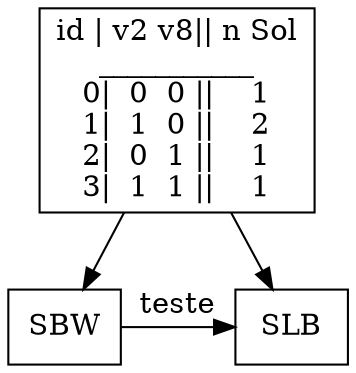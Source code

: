 
digraph TestG1 {
        node [shape=rect]
        A [label="id | v2 v8|| n Sol
___________
  0|  0  0 ||    1  
  1|  1  0 ||    2  
  2|  0  1 ||    1  
  3|  1  1 ||    1  
"]
        B [label=SBW]
        L [label=SLB]
        A -> B
        A -> L
        B -> L [label=teste constraint=false]
}